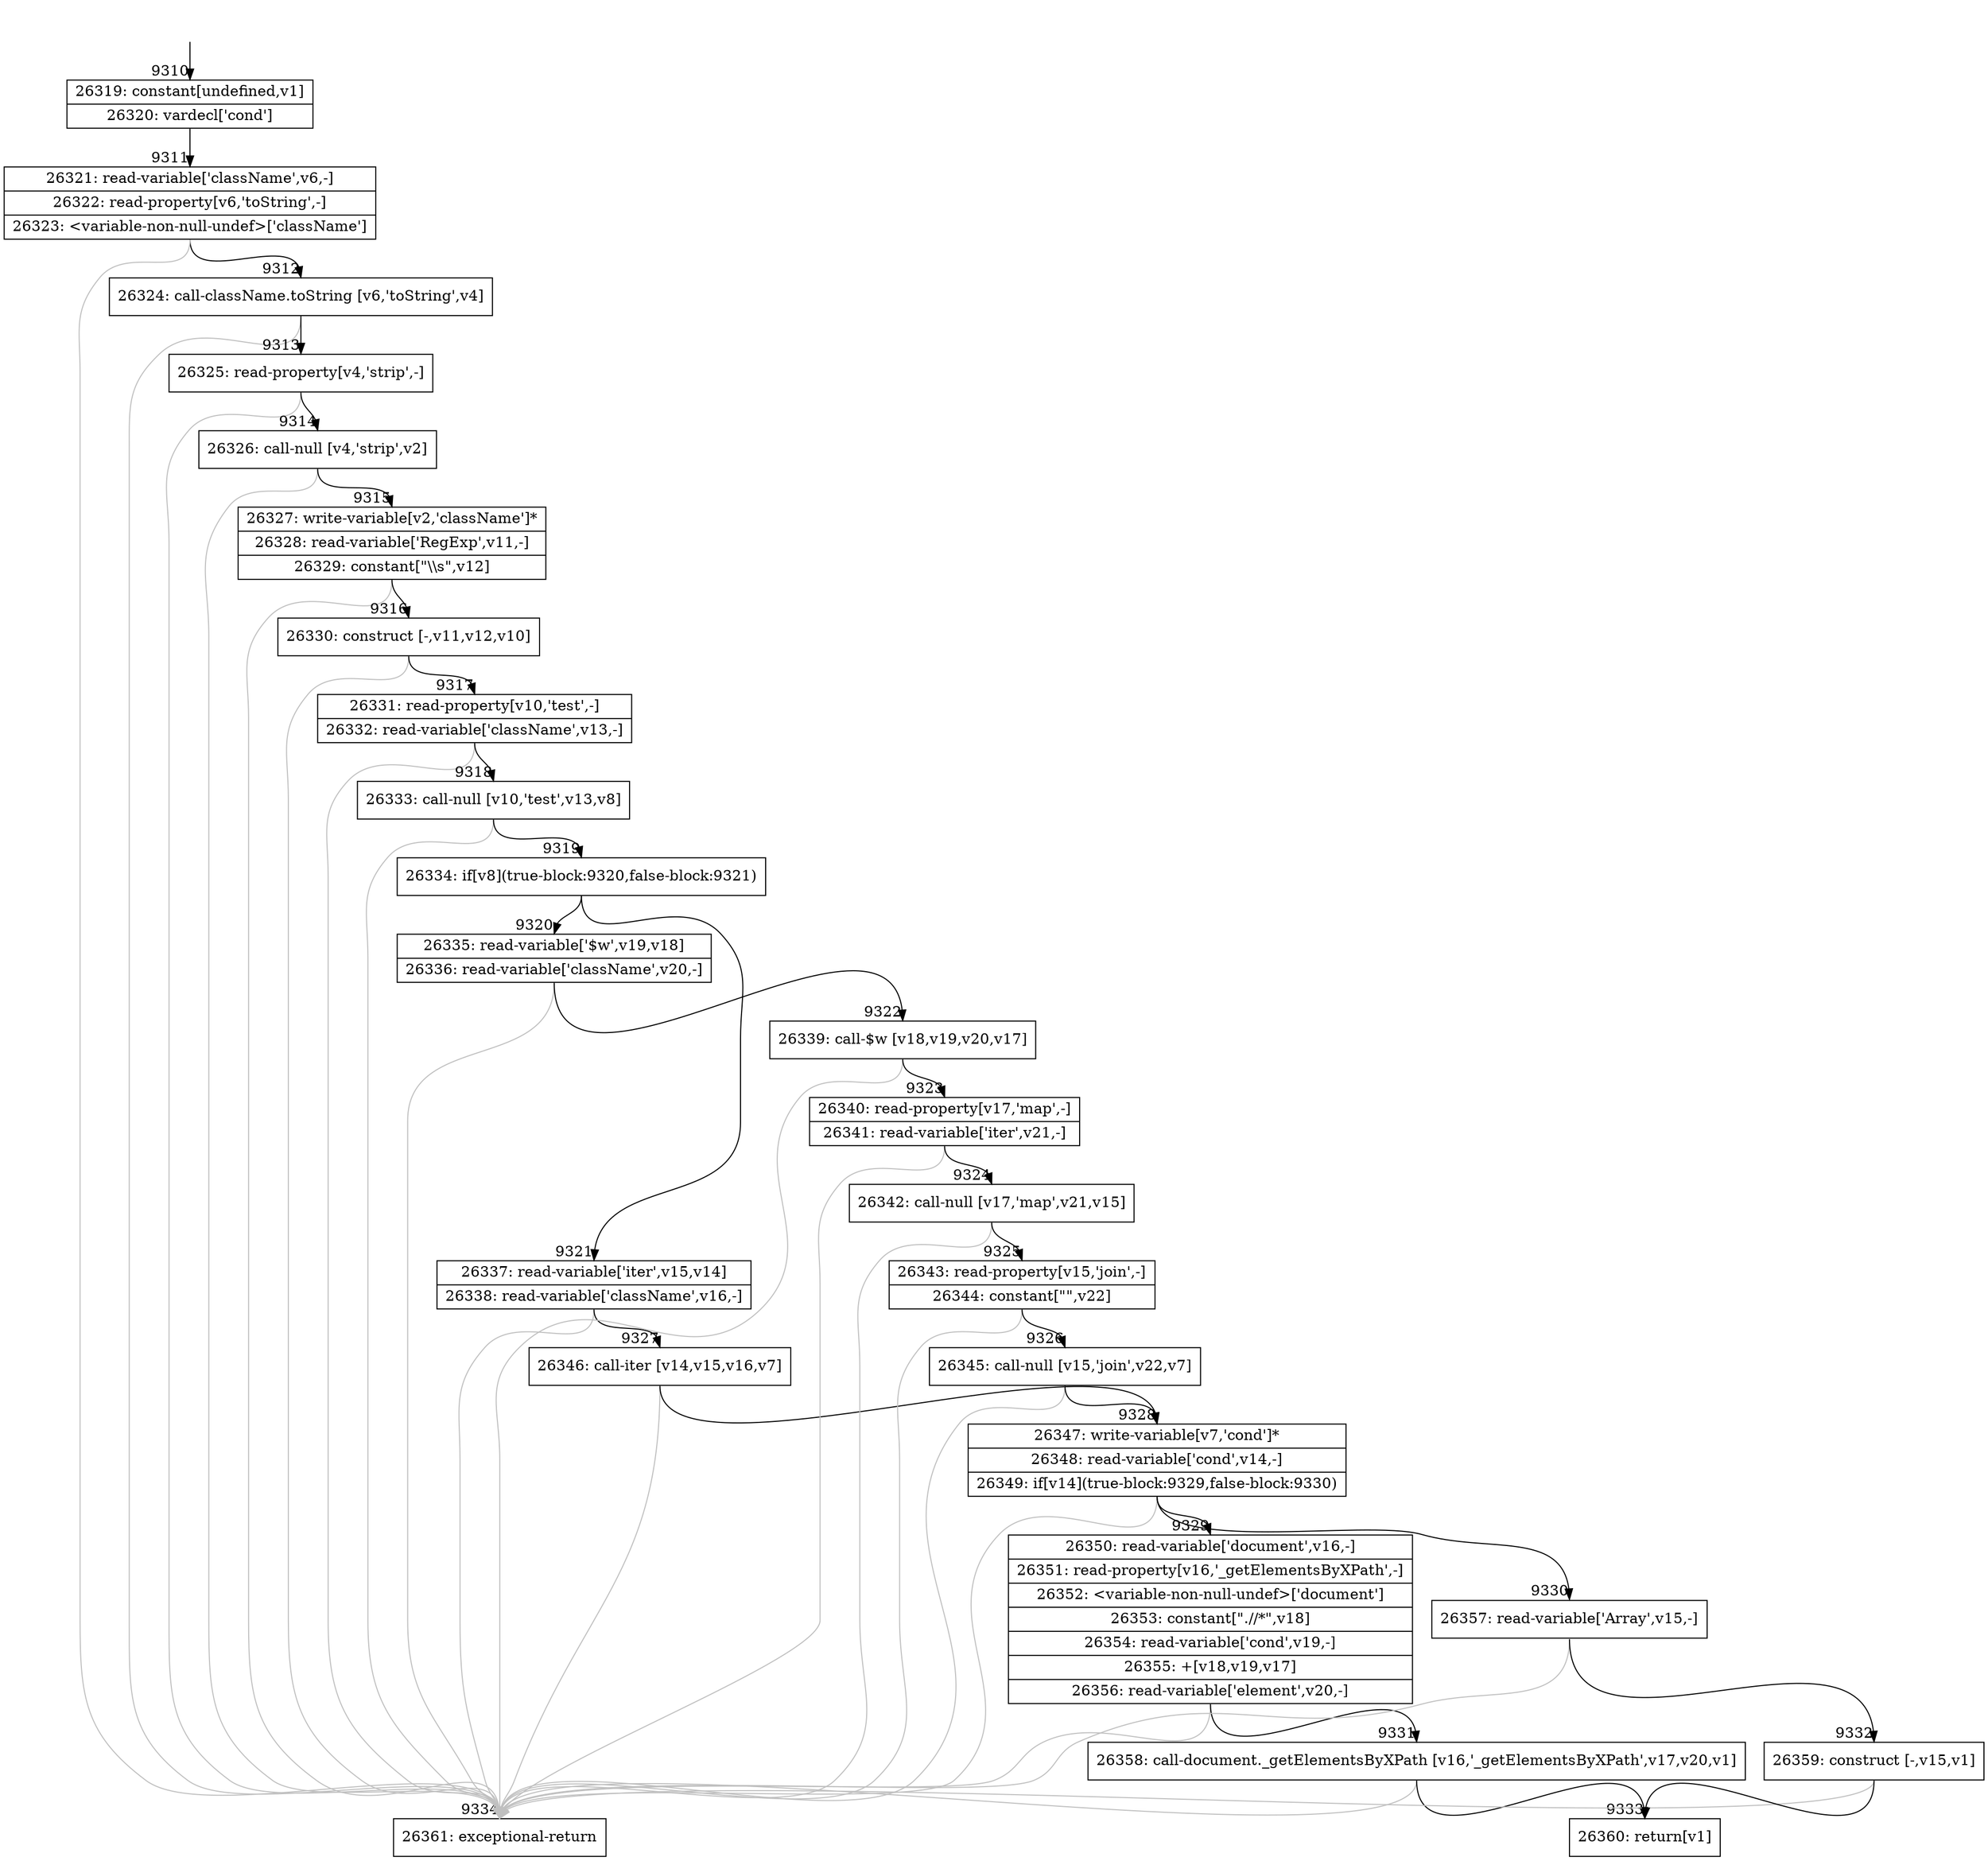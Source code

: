 digraph {
rankdir="TD"
BB_entry713[shape=none,label=""];
BB_entry713 -> BB9310 [tailport=s, headport=n, headlabel="    9310"]
BB9310 [shape=record label="{26319: constant[undefined,v1]|26320: vardecl['cond']}" ] 
BB9310 -> BB9311 [tailport=s, headport=n, headlabel="      9311"]
BB9311 [shape=record label="{26321: read-variable['className',v6,-]|26322: read-property[v6,'toString',-]|26323: \<variable-non-null-undef\>['className']}" ] 
BB9311 -> BB9312 [tailport=s, headport=n, headlabel="      9312"]
BB9311 -> BB9334 [tailport=s, headport=n, color=gray, headlabel="      9334"]
BB9312 [shape=record label="{26324: call-className.toString [v6,'toString',v4]}" ] 
BB9312 -> BB9313 [tailport=s, headport=n, headlabel="      9313"]
BB9312 -> BB9334 [tailport=s, headport=n, color=gray]
BB9313 [shape=record label="{26325: read-property[v4,'strip',-]}" ] 
BB9313 -> BB9314 [tailport=s, headport=n, headlabel="      9314"]
BB9313 -> BB9334 [tailport=s, headport=n, color=gray]
BB9314 [shape=record label="{26326: call-null [v4,'strip',v2]}" ] 
BB9314 -> BB9315 [tailport=s, headport=n, headlabel="      9315"]
BB9314 -> BB9334 [tailport=s, headport=n, color=gray]
BB9315 [shape=record label="{26327: write-variable[v2,'className']*|26328: read-variable['RegExp',v11,-]|26329: constant[\"\\\\s\",v12]}" ] 
BB9315 -> BB9316 [tailport=s, headport=n, headlabel="      9316"]
BB9315 -> BB9334 [tailport=s, headport=n, color=gray]
BB9316 [shape=record label="{26330: construct [-,v11,v12,v10]}" ] 
BB9316 -> BB9317 [tailport=s, headport=n, headlabel="      9317"]
BB9316 -> BB9334 [tailport=s, headport=n, color=gray]
BB9317 [shape=record label="{26331: read-property[v10,'test',-]|26332: read-variable['className',v13,-]}" ] 
BB9317 -> BB9318 [tailport=s, headport=n, headlabel="      9318"]
BB9317 -> BB9334 [tailport=s, headport=n, color=gray]
BB9318 [shape=record label="{26333: call-null [v10,'test',v13,v8]}" ] 
BB9318 -> BB9319 [tailport=s, headport=n, headlabel="      9319"]
BB9318 -> BB9334 [tailport=s, headport=n, color=gray]
BB9319 [shape=record label="{26334: if[v8](true-block:9320,false-block:9321)}" ] 
BB9319 -> BB9320 [tailport=s, headport=n, headlabel="      9320"]
BB9319 -> BB9321 [tailport=s, headport=n, headlabel="      9321"]
BB9320 [shape=record label="{26335: read-variable['$w',v19,v18]|26336: read-variable['className',v20,-]}" ] 
BB9320 -> BB9322 [tailport=s, headport=n, headlabel="      9322"]
BB9320 -> BB9334 [tailport=s, headport=n, color=gray]
BB9321 [shape=record label="{26337: read-variable['iter',v15,v14]|26338: read-variable['className',v16,-]}" ] 
BB9321 -> BB9327 [tailport=s, headport=n, headlabel="      9327"]
BB9321 -> BB9334 [tailport=s, headport=n, color=gray]
BB9322 [shape=record label="{26339: call-$w [v18,v19,v20,v17]}" ] 
BB9322 -> BB9323 [tailport=s, headport=n, headlabel="      9323"]
BB9322 -> BB9334 [tailport=s, headport=n, color=gray]
BB9323 [shape=record label="{26340: read-property[v17,'map',-]|26341: read-variable['iter',v21,-]}" ] 
BB9323 -> BB9324 [tailport=s, headport=n, headlabel="      9324"]
BB9323 -> BB9334 [tailport=s, headport=n, color=gray]
BB9324 [shape=record label="{26342: call-null [v17,'map',v21,v15]}" ] 
BB9324 -> BB9325 [tailport=s, headport=n, headlabel="      9325"]
BB9324 -> BB9334 [tailport=s, headport=n, color=gray]
BB9325 [shape=record label="{26343: read-property[v15,'join',-]|26344: constant[\"\",v22]}" ] 
BB9325 -> BB9326 [tailport=s, headport=n, headlabel="      9326"]
BB9325 -> BB9334 [tailport=s, headport=n, color=gray]
BB9326 [shape=record label="{26345: call-null [v15,'join',v22,v7]}" ] 
BB9326 -> BB9328 [tailport=s, headport=n, headlabel="      9328"]
BB9326 -> BB9334 [tailport=s, headport=n, color=gray]
BB9327 [shape=record label="{26346: call-iter [v14,v15,v16,v7]}" ] 
BB9327 -> BB9328 [tailport=s, headport=n]
BB9327 -> BB9334 [tailport=s, headport=n, color=gray]
BB9328 [shape=record label="{26347: write-variable[v7,'cond']*|26348: read-variable['cond',v14,-]|26349: if[v14](true-block:9329,false-block:9330)}" ] 
BB9328 -> BB9329 [tailport=s, headport=n, headlabel="      9329"]
BB9328 -> BB9330 [tailport=s, headport=n, headlabel="      9330"]
BB9328 -> BB9334 [tailport=s, headport=n, color=gray]
BB9329 [shape=record label="{26350: read-variable['document',v16,-]|26351: read-property[v16,'_getElementsByXPath',-]|26352: \<variable-non-null-undef\>['document']|26353: constant[\".//*\",v18]|26354: read-variable['cond',v19,-]|26355: +[v18,v19,v17]|26356: read-variable['element',v20,-]}" ] 
BB9329 -> BB9331 [tailport=s, headport=n, headlabel="      9331"]
BB9329 -> BB9334 [tailport=s, headport=n, color=gray]
BB9330 [shape=record label="{26357: read-variable['Array',v15,-]}" ] 
BB9330 -> BB9332 [tailport=s, headport=n, headlabel="      9332"]
BB9330 -> BB9334 [tailport=s, headport=n, color=gray]
BB9331 [shape=record label="{26358: call-document._getElementsByXPath [v16,'_getElementsByXPath',v17,v20,v1]}" ] 
BB9331 -> BB9333 [tailport=s, headport=n, headlabel="      9333"]
BB9331 -> BB9334 [tailport=s, headport=n, color=gray]
BB9332 [shape=record label="{26359: construct [-,v15,v1]}" ] 
BB9332 -> BB9333 [tailport=s, headport=n]
BB9332 -> BB9334 [tailport=s, headport=n, color=gray]
BB9333 [shape=record label="{26360: return[v1]}" ] 
BB9334 [shape=record label="{26361: exceptional-return}" ] 
//#$~ 7396
}
